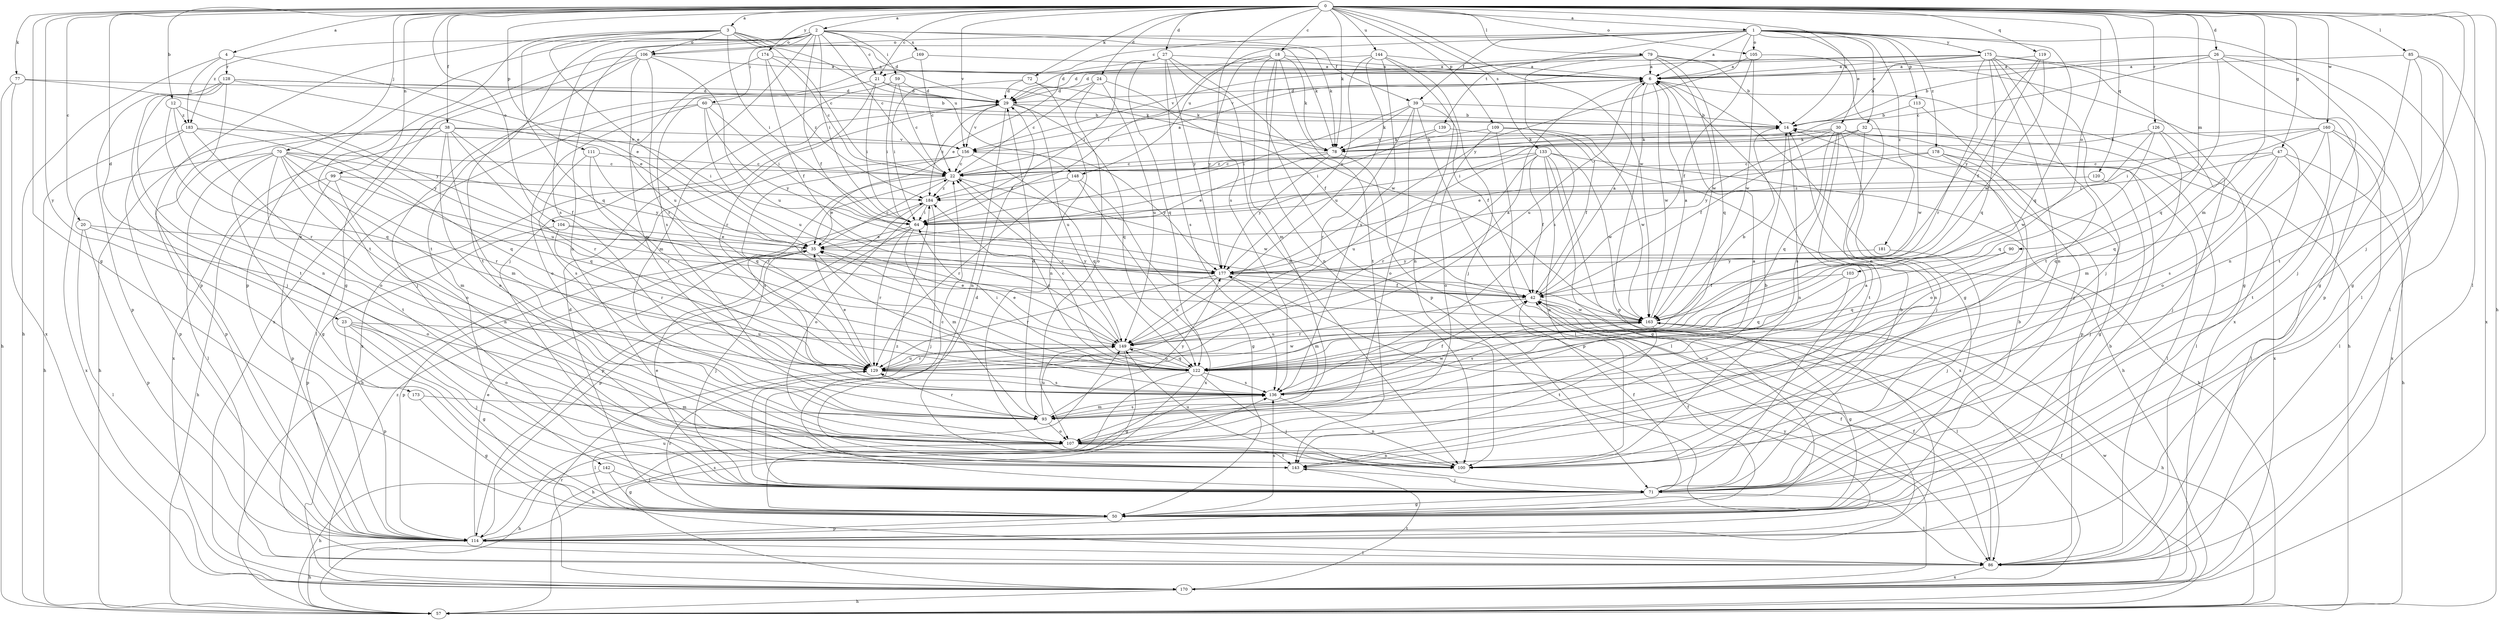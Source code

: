 strict digraph  {
0;
1;
2;
3;
4;
6;
12;
14;
18;
20;
21;
22;
23;
24;
26;
27;
29;
30;
32;
35;
38;
39;
42;
47;
50;
57;
59;
60;
64;
70;
71;
72;
77;
78;
79;
85;
86;
90;
93;
99;
100;
103;
104;
105;
106;
107;
109;
111;
113;
114;
119;
120;
122;
126;
128;
129;
133;
136;
139;
142;
143;
144;
148;
149;
156;
160;
163;
169;
170;
173;
174;
175;
177;
178;
181;
183;
184;
0 -> 1  [label=a];
0 -> 2  [label=a];
0 -> 3  [label=a];
0 -> 4  [label=a];
0 -> 12  [label=b];
0 -> 14  [label=b];
0 -> 18  [label=c];
0 -> 20  [label=c];
0 -> 21  [label=c];
0 -> 23  [label=d];
0 -> 24  [label=d];
0 -> 26  [label=d];
0 -> 27  [label=d];
0 -> 38  [label=f];
0 -> 47  [label=g];
0 -> 50  [label=g];
0 -> 57  [label=h];
0 -> 70  [label=j];
0 -> 71  [label=j];
0 -> 72  [label=k];
0 -> 77  [label=k];
0 -> 78  [label=k];
0 -> 79  [label=l];
0 -> 85  [label=l];
0 -> 86  [label=l];
0 -> 90  [label=m];
0 -> 93  [label=m];
0 -> 99  [label=n];
0 -> 103  [label=o];
0 -> 104  [label=o];
0 -> 105  [label=o];
0 -> 109  [label=p];
0 -> 111  [label=p];
0 -> 119  [label=q];
0 -> 120  [label=q];
0 -> 126  [label=r];
0 -> 133  [label=s];
0 -> 136  [label=s];
0 -> 144  [label=u];
0 -> 156  [label=v];
0 -> 160  [label=w];
0 -> 163  [label=w];
0 -> 173  [label=y];
0 -> 174  [label=y];
1 -> 6  [label=a];
1 -> 21  [label=c];
1 -> 30  [label=e];
1 -> 32  [label=e];
1 -> 39  [label=f];
1 -> 86  [label=l];
1 -> 105  [label=o];
1 -> 106  [label=o];
1 -> 113  [label=p];
1 -> 122  [label=q];
1 -> 139  [label=t];
1 -> 148  [label=u];
1 -> 175  [label=y];
1 -> 177  [label=y];
1 -> 178  [label=z];
1 -> 181  [label=z];
2 -> 21  [label=c];
2 -> 22  [label=c];
2 -> 39  [label=f];
2 -> 42  [label=f];
2 -> 59  [label=i];
2 -> 60  [label=i];
2 -> 64  [label=i];
2 -> 71  [label=j];
2 -> 78  [label=k];
2 -> 100  [label=n];
2 -> 106  [label=o];
2 -> 114  [label=p];
2 -> 136  [label=s];
2 -> 142  [label=t];
2 -> 169  [label=x];
2 -> 183  [label=z];
3 -> 22  [label=c];
3 -> 29  [label=d];
3 -> 35  [label=e];
3 -> 64  [label=i];
3 -> 78  [label=k];
3 -> 106  [label=o];
3 -> 114  [label=p];
3 -> 122  [label=q];
3 -> 143  [label=t];
3 -> 148  [label=u];
4 -> 35  [label=e];
4 -> 57  [label=h];
4 -> 128  [label=r];
4 -> 183  [label=z];
6 -> 29  [label=d];
6 -> 50  [label=g];
6 -> 57  [label=h];
6 -> 114  [label=p];
6 -> 149  [label=u];
6 -> 163  [label=w];
12 -> 122  [label=q];
12 -> 129  [label=r];
12 -> 177  [label=y];
12 -> 183  [label=z];
14 -> 78  [label=k];
14 -> 100  [label=n];
18 -> 6  [label=a];
18 -> 64  [label=i];
18 -> 78  [label=k];
18 -> 93  [label=m];
18 -> 100  [label=n];
18 -> 114  [label=p];
18 -> 143  [label=t];
18 -> 177  [label=y];
20 -> 35  [label=e];
20 -> 86  [label=l];
20 -> 107  [label=o];
20 -> 114  [label=p];
21 -> 29  [label=d];
21 -> 64  [label=i];
21 -> 71  [label=j];
21 -> 78  [label=k];
21 -> 129  [label=r];
22 -> 6  [label=a];
22 -> 35  [label=e];
22 -> 136  [label=s];
22 -> 163  [label=w];
22 -> 184  [label=z];
23 -> 50  [label=g];
23 -> 71  [label=j];
23 -> 107  [label=o];
23 -> 114  [label=p];
23 -> 149  [label=u];
24 -> 22  [label=c];
24 -> 29  [label=d];
24 -> 42  [label=f];
24 -> 107  [label=o];
24 -> 149  [label=u];
26 -> 6  [label=a];
26 -> 14  [label=b];
26 -> 22  [label=c];
26 -> 50  [label=g];
26 -> 71  [label=j];
26 -> 86  [label=l];
26 -> 122  [label=q];
27 -> 6  [label=a];
27 -> 35  [label=e];
27 -> 64  [label=i];
27 -> 100  [label=n];
27 -> 122  [label=q];
27 -> 136  [label=s];
27 -> 163  [label=w];
27 -> 177  [label=y];
29 -> 14  [label=b];
29 -> 100  [label=n];
29 -> 122  [label=q];
29 -> 149  [label=u];
29 -> 156  [label=v];
29 -> 170  [label=x];
29 -> 184  [label=z];
30 -> 71  [label=j];
30 -> 78  [label=k];
30 -> 86  [label=l];
30 -> 114  [label=p];
30 -> 122  [label=q];
30 -> 136  [label=s];
30 -> 143  [label=t];
30 -> 177  [label=y];
30 -> 184  [label=z];
32 -> 42  [label=f];
32 -> 64  [label=i];
32 -> 78  [label=k];
32 -> 100  [label=n];
32 -> 170  [label=x];
35 -> 22  [label=c];
35 -> 71  [label=j];
35 -> 114  [label=p];
35 -> 136  [label=s];
35 -> 177  [label=y];
38 -> 42  [label=f];
38 -> 57  [label=h];
38 -> 64  [label=i];
38 -> 93  [label=m];
38 -> 107  [label=o];
38 -> 114  [label=p];
38 -> 129  [label=r];
38 -> 156  [label=v];
38 -> 170  [label=x];
39 -> 14  [label=b];
39 -> 42  [label=f];
39 -> 64  [label=i];
39 -> 78  [label=k];
39 -> 86  [label=l];
39 -> 107  [label=o];
39 -> 129  [label=r];
42 -> 6  [label=a];
42 -> 86  [label=l];
42 -> 129  [label=r];
42 -> 163  [label=w];
47 -> 22  [label=c];
47 -> 57  [label=h];
47 -> 64  [label=i];
47 -> 86  [label=l];
47 -> 122  [label=q];
47 -> 136  [label=s];
50 -> 14  [label=b];
50 -> 29  [label=d];
50 -> 42  [label=f];
50 -> 114  [label=p];
50 -> 129  [label=r];
50 -> 136  [label=s];
57 -> 42  [label=f];
59 -> 22  [label=c];
59 -> 29  [label=d];
59 -> 64  [label=i];
59 -> 93  [label=m];
60 -> 14  [label=b];
60 -> 64  [label=i];
60 -> 86  [label=l];
60 -> 107  [label=o];
60 -> 149  [label=u];
60 -> 177  [label=y];
64 -> 35  [label=e];
64 -> 93  [label=m];
64 -> 114  [label=p];
64 -> 129  [label=r];
70 -> 22  [label=c];
70 -> 50  [label=g];
70 -> 86  [label=l];
70 -> 93  [label=m];
70 -> 107  [label=o];
70 -> 122  [label=q];
70 -> 129  [label=r];
70 -> 143  [label=t];
70 -> 170  [label=x];
70 -> 177  [label=y];
71 -> 6  [label=a];
71 -> 14  [label=b];
71 -> 29  [label=d];
71 -> 35  [label=e];
71 -> 42  [label=f];
71 -> 50  [label=g];
71 -> 86  [label=l];
71 -> 184  [label=z];
72 -> 29  [label=d];
72 -> 64  [label=i];
72 -> 78  [label=k];
72 -> 100  [label=n];
77 -> 29  [label=d];
77 -> 57  [label=h];
77 -> 170  [label=x];
77 -> 177  [label=y];
78 -> 22  [label=c];
78 -> 35  [label=e];
78 -> 114  [label=p];
78 -> 177  [label=y];
79 -> 6  [label=a];
79 -> 14  [label=b];
79 -> 29  [label=d];
79 -> 122  [label=q];
79 -> 136  [label=s];
79 -> 156  [label=v];
79 -> 163  [label=w];
79 -> 170  [label=x];
85 -> 6  [label=a];
85 -> 50  [label=g];
85 -> 100  [label=n];
85 -> 143  [label=t];
85 -> 170  [label=x];
86 -> 14  [label=b];
86 -> 42  [label=f];
86 -> 170  [label=x];
90 -> 122  [label=q];
90 -> 177  [label=y];
93 -> 29  [label=d];
93 -> 107  [label=o];
93 -> 129  [label=r];
93 -> 136  [label=s];
93 -> 149  [label=u];
93 -> 177  [label=y];
99 -> 57  [label=h];
99 -> 100  [label=n];
99 -> 114  [label=p];
99 -> 184  [label=z];
99 -> 42  [label=u];
100 -> 149  [label=u];
103 -> 42  [label=f];
103 -> 107  [label=o];
103 -> 122  [label=q];
104 -> 35  [label=e];
104 -> 114  [label=p];
104 -> 129  [label=r];
104 -> 177  [label=y];
105 -> 6  [label=a];
105 -> 42  [label=f];
105 -> 100  [label=n];
105 -> 163  [label=w];
106 -> 6  [label=a];
106 -> 50  [label=g];
106 -> 93  [label=m];
106 -> 129  [label=r];
106 -> 143  [label=t];
106 -> 149  [label=u];
106 -> 170  [label=x];
107 -> 6  [label=a];
107 -> 14  [label=b];
107 -> 57  [label=h];
107 -> 100  [label=n];
107 -> 143  [label=t];
109 -> 57  [label=h];
109 -> 78  [label=k];
109 -> 86  [label=l];
109 -> 107  [label=o];
109 -> 163  [label=w];
111 -> 22  [label=c];
111 -> 122  [label=q];
111 -> 129  [label=r];
111 -> 136  [label=s];
113 -> 14  [label=b];
113 -> 71  [label=j];
113 -> 163  [label=w];
114 -> 35  [label=e];
114 -> 42  [label=f];
114 -> 57  [label=h];
114 -> 86  [label=l];
114 -> 136  [label=s];
114 -> 149  [label=u];
119 -> 6  [label=a];
119 -> 42  [label=f];
119 -> 163  [label=w];
119 -> 177  [label=y];
120 -> 71  [label=j];
120 -> 184  [label=z];
122 -> 22  [label=c];
122 -> 57  [label=h];
122 -> 64  [label=i];
122 -> 71  [label=j];
122 -> 86  [label=l];
122 -> 136  [label=s];
122 -> 149  [label=u];
122 -> 184  [label=z];
126 -> 71  [label=j];
126 -> 78  [label=k];
126 -> 93  [label=m];
126 -> 122  [label=q];
126 -> 163  [label=w];
128 -> 14  [label=b];
128 -> 29  [label=d];
128 -> 35  [label=e];
128 -> 71  [label=j];
128 -> 100  [label=n];
128 -> 114  [label=p];
128 -> 143  [label=t];
129 -> 35  [label=e];
129 -> 136  [label=s];
129 -> 149  [label=u];
129 -> 163  [label=w];
133 -> 22  [label=c];
133 -> 42  [label=f];
133 -> 50  [label=g];
133 -> 57  [label=h];
133 -> 100  [label=n];
133 -> 129  [label=r];
133 -> 149  [label=u];
133 -> 163  [label=w];
133 -> 170  [label=x];
136 -> 42  [label=f];
136 -> 93  [label=m];
136 -> 100  [label=n];
136 -> 163  [label=w];
139 -> 42  [label=f];
139 -> 64  [label=i];
139 -> 78  [label=k];
142 -> 50  [label=g];
142 -> 57  [label=h];
142 -> 71  [label=j];
143 -> 22  [label=c];
143 -> 71  [label=j];
144 -> 6  [label=a];
144 -> 29  [label=d];
144 -> 71  [label=j];
144 -> 100  [label=n];
144 -> 136  [label=s];
144 -> 149  [label=u];
144 -> 177  [label=y];
148 -> 50  [label=g];
148 -> 129  [label=r];
148 -> 170  [label=x];
148 -> 184  [label=z];
149 -> 6  [label=a];
149 -> 14  [label=b];
149 -> 22  [label=c];
149 -> 35  [label=e];
149 -> 50  [label=g];
149 -> 122  [label=q];
149 -> 129  [label=r];
156 -> 22  [label=c];
156 -> 57  [label=h];
156 -> 122  [label=q];
156 -> 129  [label=r];
156 -> 177  [label=y];
160 -> 64  [label=i];
160 -> 86  [label=l];
160 -> 107  [label=o];
160 -> 122  [label=q];
160 -> 143  [label=t];
160 -> 156  [label=v];
160 -> 170  [label=x];
163 -> 6  [label=a];
163 -> 35  [label=e];
163 -> 50  [label=g];
163 -> 57  [label=h];
163 -> 136  [label=s];
163 -> 143  [label=t];
163 -> 149  [label=u];
169 -> 6  [label=a];
169 -> 22  [label=c];
169 -> 136  [label=s];
170 -> 57  [label=h];
170 -> 129  [label=r];
170 -> 143  [label=t];
170 -> 163  [label=w];
170 -> 177  [label=y];
170 -> 184  [label=z];
173 -> 50  [label=g];
173 -> 93  [label=m];
174 -> 6  [label=a];
174 -> 22  [label=c];
174 -> 42  [label=f];
174 -> 149  [label=u];
174 -> 184  [label=z];
175 -> 6  [label=a];
175 -> 14  [label=b];
175 -> 29  [label=d];
175 -> 50  [label=g];
175 -> 71  [label=j];
175 -> 100  [label=n];
175 -> 114  [label=p];
175 -> 122  [label=q];
175 -> 129  [label=r];
175 -> 143  [label=t];
175 -> 156  [label=v];
177 -> 42  [label=f];
177 -> 93  [label=m];
177 -> 129  [label=r];
177 -> 149  [label=u];
178 -> 22  [label=c];
178 -> 35  [label=e];
178 -> 50  [label=g];
178 -> 86  [label=l];
178 -> 107  [label=o];
181 -> 71  [label=j];
181 -> 177  [label=y];
183 -> 57  [label=h];
183 -> 107  [label=o];
183 -> 114  [label=p];
183 -> 122  [label=q];
183 -> 156  [label=v];
184 -> 64  [label=i];
184 -> 71  [label=j];
184 -> 107  [label=o];
184 -> 114  [label=p];
}
